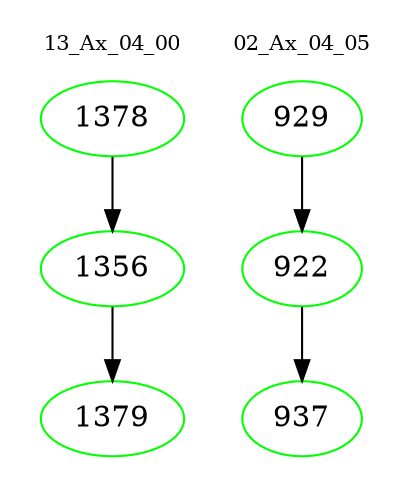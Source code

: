 digraph{
subgraph cluster_0 {
color = white
label = "13_Ax_04_00";
fontsize=10;
T0_1378 [label="1378", color="green"]
T0_1378 -> T0_1356 [color="black"]
T0_1356 [label="1356", color="green"]
T0_1356 -> T0_1379 [color="black"]
T0_1379 [label="1379", color="green"]
}
subgraph cluster_1 {
color = white
label = "02_Ax_04_05";
fontsize=10;
T1_929 [label="929", color="green"]
T1_929 -> T1_922 [color="black"]
T1_922 [label="922", color="green"]
T1_922 -> T1_937 [color="black"]
T1_937 [label="937", color="green"]
}
}
